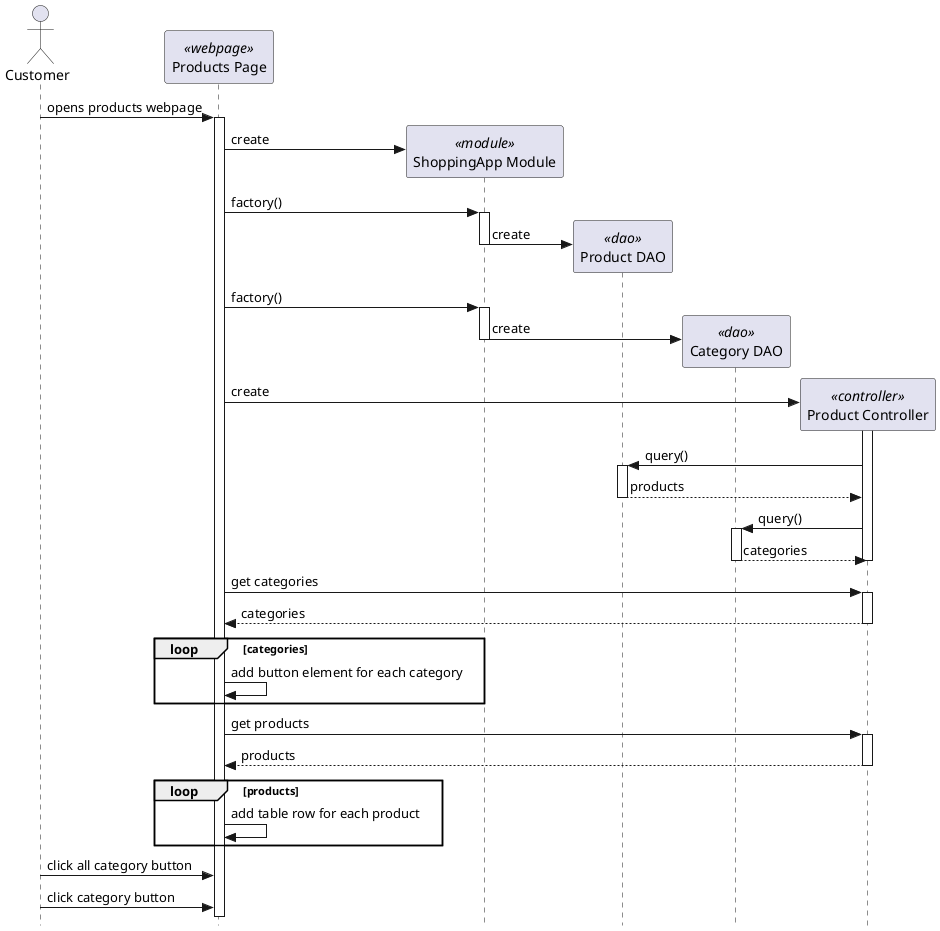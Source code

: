 @startuml
    ' REFERENCE: https://isgb.otago.ac.nz/infosci/INFO202/reference/raw/master/reference.html#Sequence%20Diagrams:Contents%20%5B%5BSequence%20Diagrams%5D%5D

    ' use strict UML mode
    skinparam style strictuml

    actor "Customer" as customer
    participant "Products Page" as webpage <<webpage>>
 
    customer -> webpage++ : opens products webpage

    create "ShoppingApp Module" as module <<module>> 
    webpage -> module : create

    webpage -> module++ : factory()
    create "Product DAO" as productdao <<dao>>
    module -> productdao : create
    module--

    webpage -> module++ : factory()
    create "Category DAO" as categorydao <<dao>>
    module -> categorydao : create
    module--


    create "Product Controller" as controller <<controller>>
    webpage -> controller++ : create
    
    controller -> productdao++ : query()
    return products

    controller -> categorydao++ : query()
    return categories

    controller--

    webpage -> controller++ : get categories
    return categories
    loop categories 
        webpage -> webpage : add button element for each category
    end   

    webpage -> controller++ : get products
    return products
    loop products
        webpage -> webpage : add table row for each product
    end
    
    customer -> webpage : click all category button

    customer -> webpage : click category button

' TODO IMPLEMENT JOOBY MODULE!!

@enduml